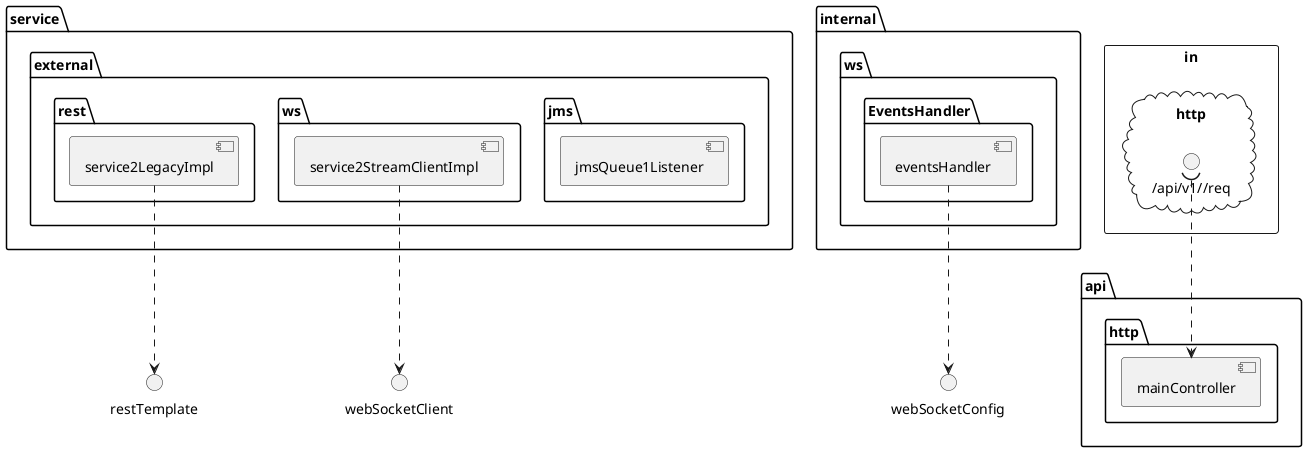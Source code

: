 @startuml
package "api" as api {
  package "http" as api.http {
    [mainController] as mainController
  }
}
package "service" as service {
  package "external" as service.external {
    package "jms" as service.external.jms {
      [jmsQueue1Listener] as jmsQueue1Listener
    }
    package "rest" as service.external.rest {
      [service2LegacyImpl] as service2LegacyImpl
    }
    package "ws" as service.external.ws {
      [service2StreamClientImpl] as service2StreamClientImpl
    }
  }
}
package "internal" as internal {
  package "ws" as internal.ws {
    package "EventsHandler" as internal.ws.EventsHandler {
      [eventsHandler] as eventsHandler
    }
  }
}
service2LegacyImpl ..> restTemplate
service2StreamClientImpl ..> webSocketClient
eventsHandler ..> webSocketConfig
rectangle "in" as in {
  cloud "http" as in.http {
    interface "/api/v1//req" as mainController.in.http..api.v1..req
    mainController.in.http..api.v1..req )..> mainController
  }
}
@enduml
